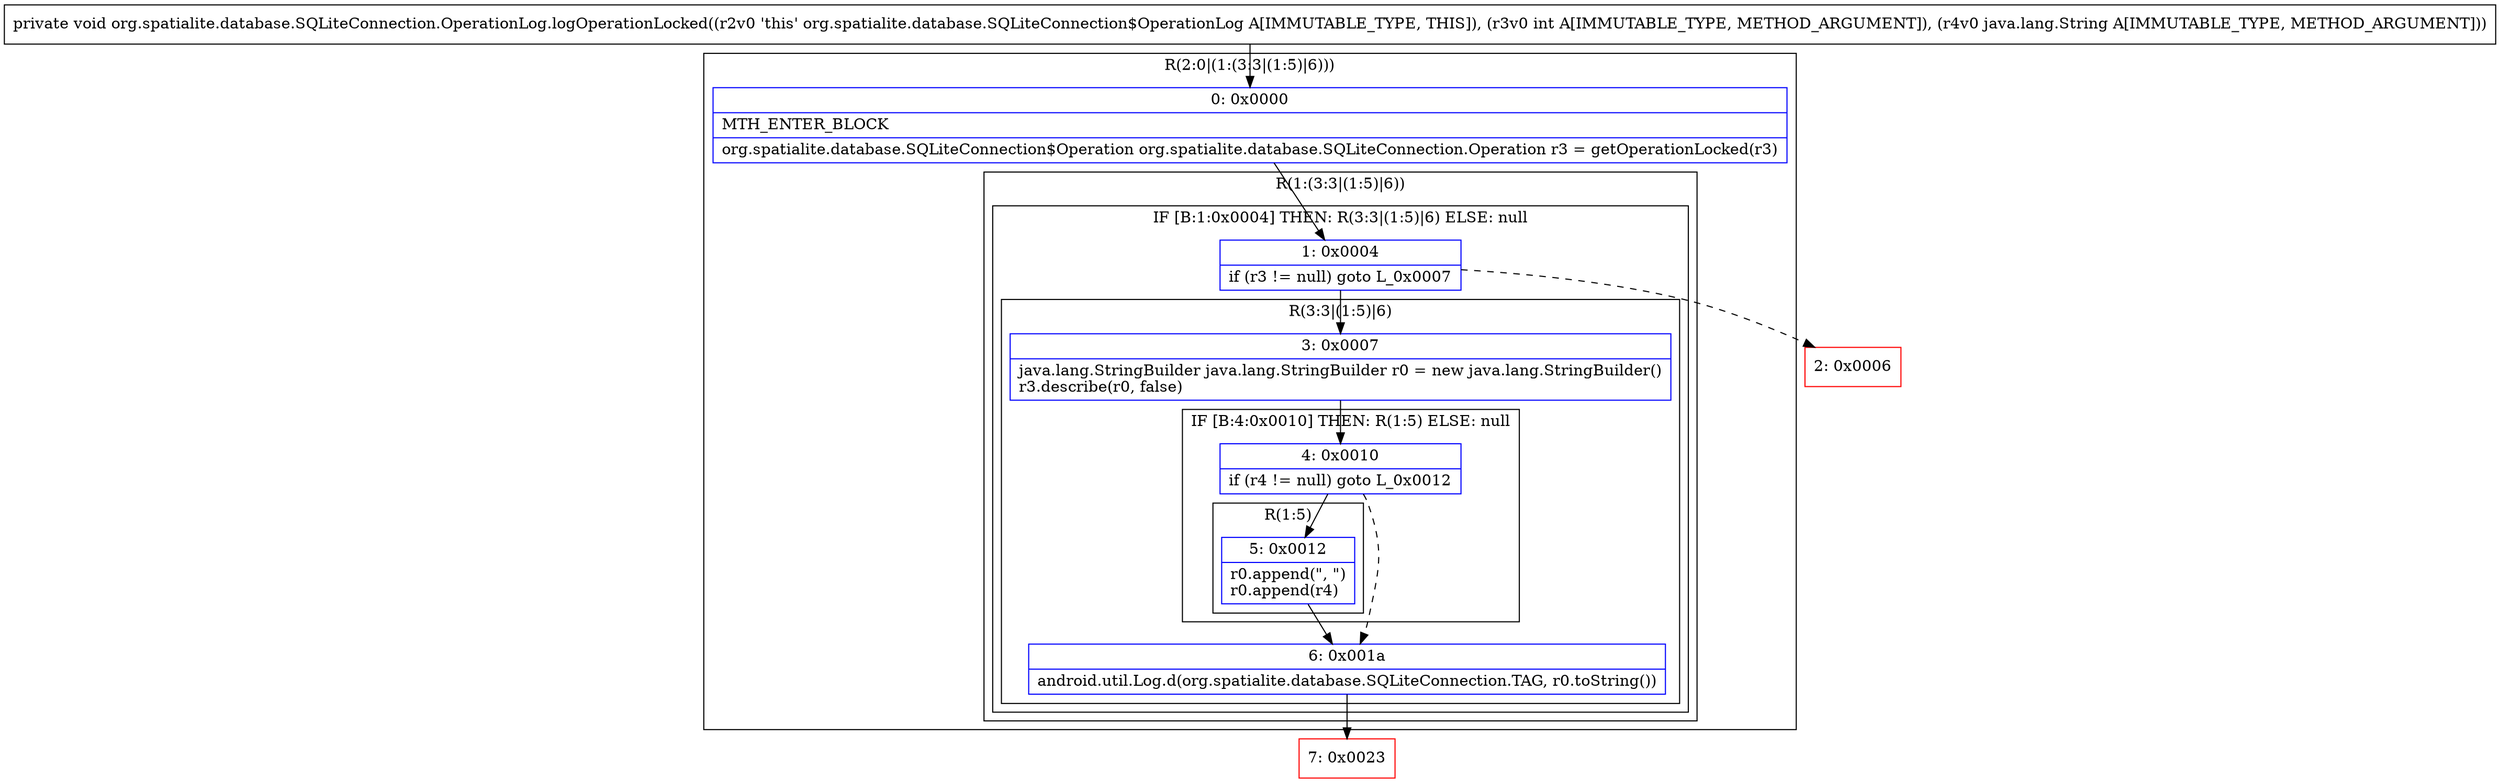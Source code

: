 digraph "CFG fororg.spatialite.database.SQLiteConnection.OperationLog.logOperationLocked(ILjava\/lang\/String;)V" {
subgraph cluster_Region_2107647054 {
label = "R(2:0|(1:(3:3|(1:5)|6)))";
node [shape=record,color=blue];
Node_0 [shape=record,label="{0\:\ 0x0000|MTH_ENTER_BLOCK\l|org.spatialite.database.SQLiteConnection$Operation org.spatialite.database.SQLiteConnection.Operation r3 = getOperationLocked(r3)\l}"];
subgraph cluster_Region_971230662 {
label = "R(1:(3:3|(1:5)|6))";
node [shape=record,color=blue];
subgraph cluster_IfRegion_1970337023 {
label = "IF [B:1:0x0004] THEN: R(3:3|(1:5)|6) ELSE: null";
node [shape=record,color=blue];
Node_1 [shape=record,label="{1\:\ 0x0004|if (r3 != null) goto L_0x0007\l}"];
subgraph cluster_Region_1823394650 {
label = "R(3:3|(1:5)|6)";
node [shape=record,color=blue];
Node_3 [shape=record,label="{3\:\ 0x0007|java.lang.StringBuilder java.lang.StringBuilder r0 = new java.lang.StringBuilder()\lr3.describe(r0, false)\l}"];
subgraph cluster_IfRegion_183960548 {
label = "IF [B:4:0x0010] THEN: R(1:5) ELSE: null";
node [shape=record,color=blue];
Node_4 [shape=record,label="{4\:\ 0x0010|if (r4 != null) goto L_0x0012\l}"];
subgraph cluster_Region_1990067214 {
label = "R(1:5)";
node [shape=record,color=blue];
Node_5 [shape=record,label="{5\:\ 0x0012|r0.append(\", \")\lr0.append(r4)\l}"];
}
}
Node_6 [shape=record,label="{6\:\ 0x001a|android.util.Log.d(org.spatialite.database.SQLiteConnection.TAG, r0.toString())\l}"];
}
}
}
}
Node_2 [shape=record,color=red,label="{2\:\ 0x0006}"];
Node_7 [shape=record,color=red,label="{7\:\ 0x0023}"];
MethodNode[shape=record,label="{private void org.spatialite.database.SQLiteConnection.OperationLog.logOperationLocked((r2v0 'this' org.spatialite.database.SQLiteConnection$OperationLog A[IMMUTABLE_TYPE, THIS]), (r3v0 int A[IMMUTABLE_TYPE, METHOD_ARGUMENT]), (r4v0 java.lang.String A[IMMUTABLE_TYPE, METHOD_ARGUMENT])) }"];
MethodNode -> Node_0;
Node_0 -> Node_1;
Node_1 -> Node_2[style=dashed];
Node_1 -> Node_3;
Node_3 -> Node_4;
Node_4 -> Node_5;
Node_4 -> Node_6[style=dashed];
Node_5 -> Node_6;
Node_6 -> Node_7;
}

